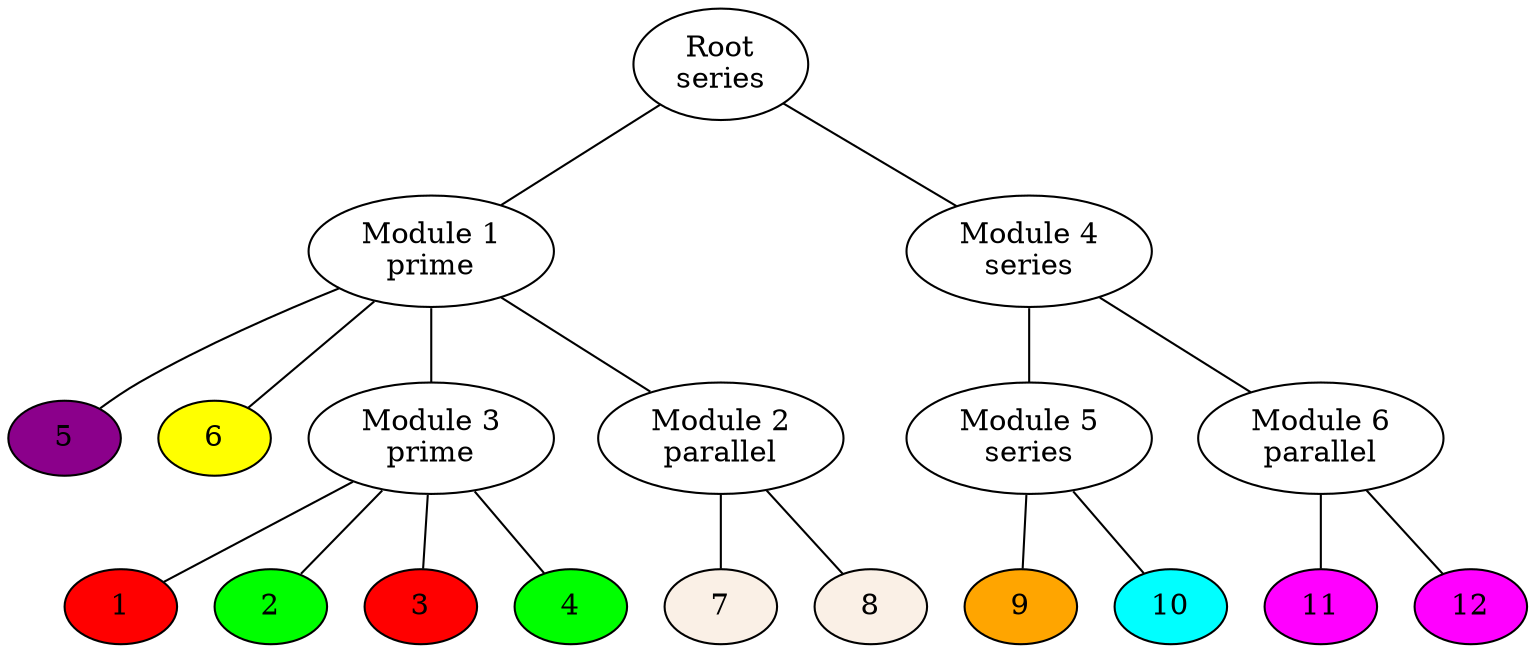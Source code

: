 graph
{
    node [style="filled"]
    node [fillcolor="white"]
    "Module 1" -- {5 6}
    "Module 1" -- {"Module 3" "Module 2"}
    "Module 2" -- {7 8}
    "Module 3" -- {1 2 3 4}

    "Root" -- "Module 1"
    "Root" -- "Module 4"
    "Module 4" -- {"Module 5" "Module 6"}
    "Module 5" -- {9 10}
    "Module 6" -- {11 12}
    {rank="source"; "Root"}


    "Module 1" [label="\N\nprime"]
    "Module 2" [label="\N\nparallel"]
    "Module 3" [label="\N\nprime"]
    "Module 4" [label="\N\nseries"]
    "Module 5" [label="\N\nseries"]
    "Module 6" [label="\N\nparallel"]
    "Root" [label="\N\nseries"]


    1 [fillcolor="red"]
    2 [fillcolor="green"]
    3 [fillcolor="red"]
    4 [fillcolor="green"]
    5 [fillcolor="darkmagenta"]
    6 [fillcolor="yellow"]
    7 [fillcolor="linen"]
    8 [fillcolor="linen"]
    9 [fillcolor="orange"]
    10 [fillcolor="cyan"]
    11 [fillcolor="magenta"]
    12 [fillcolor="magenta"]
}
